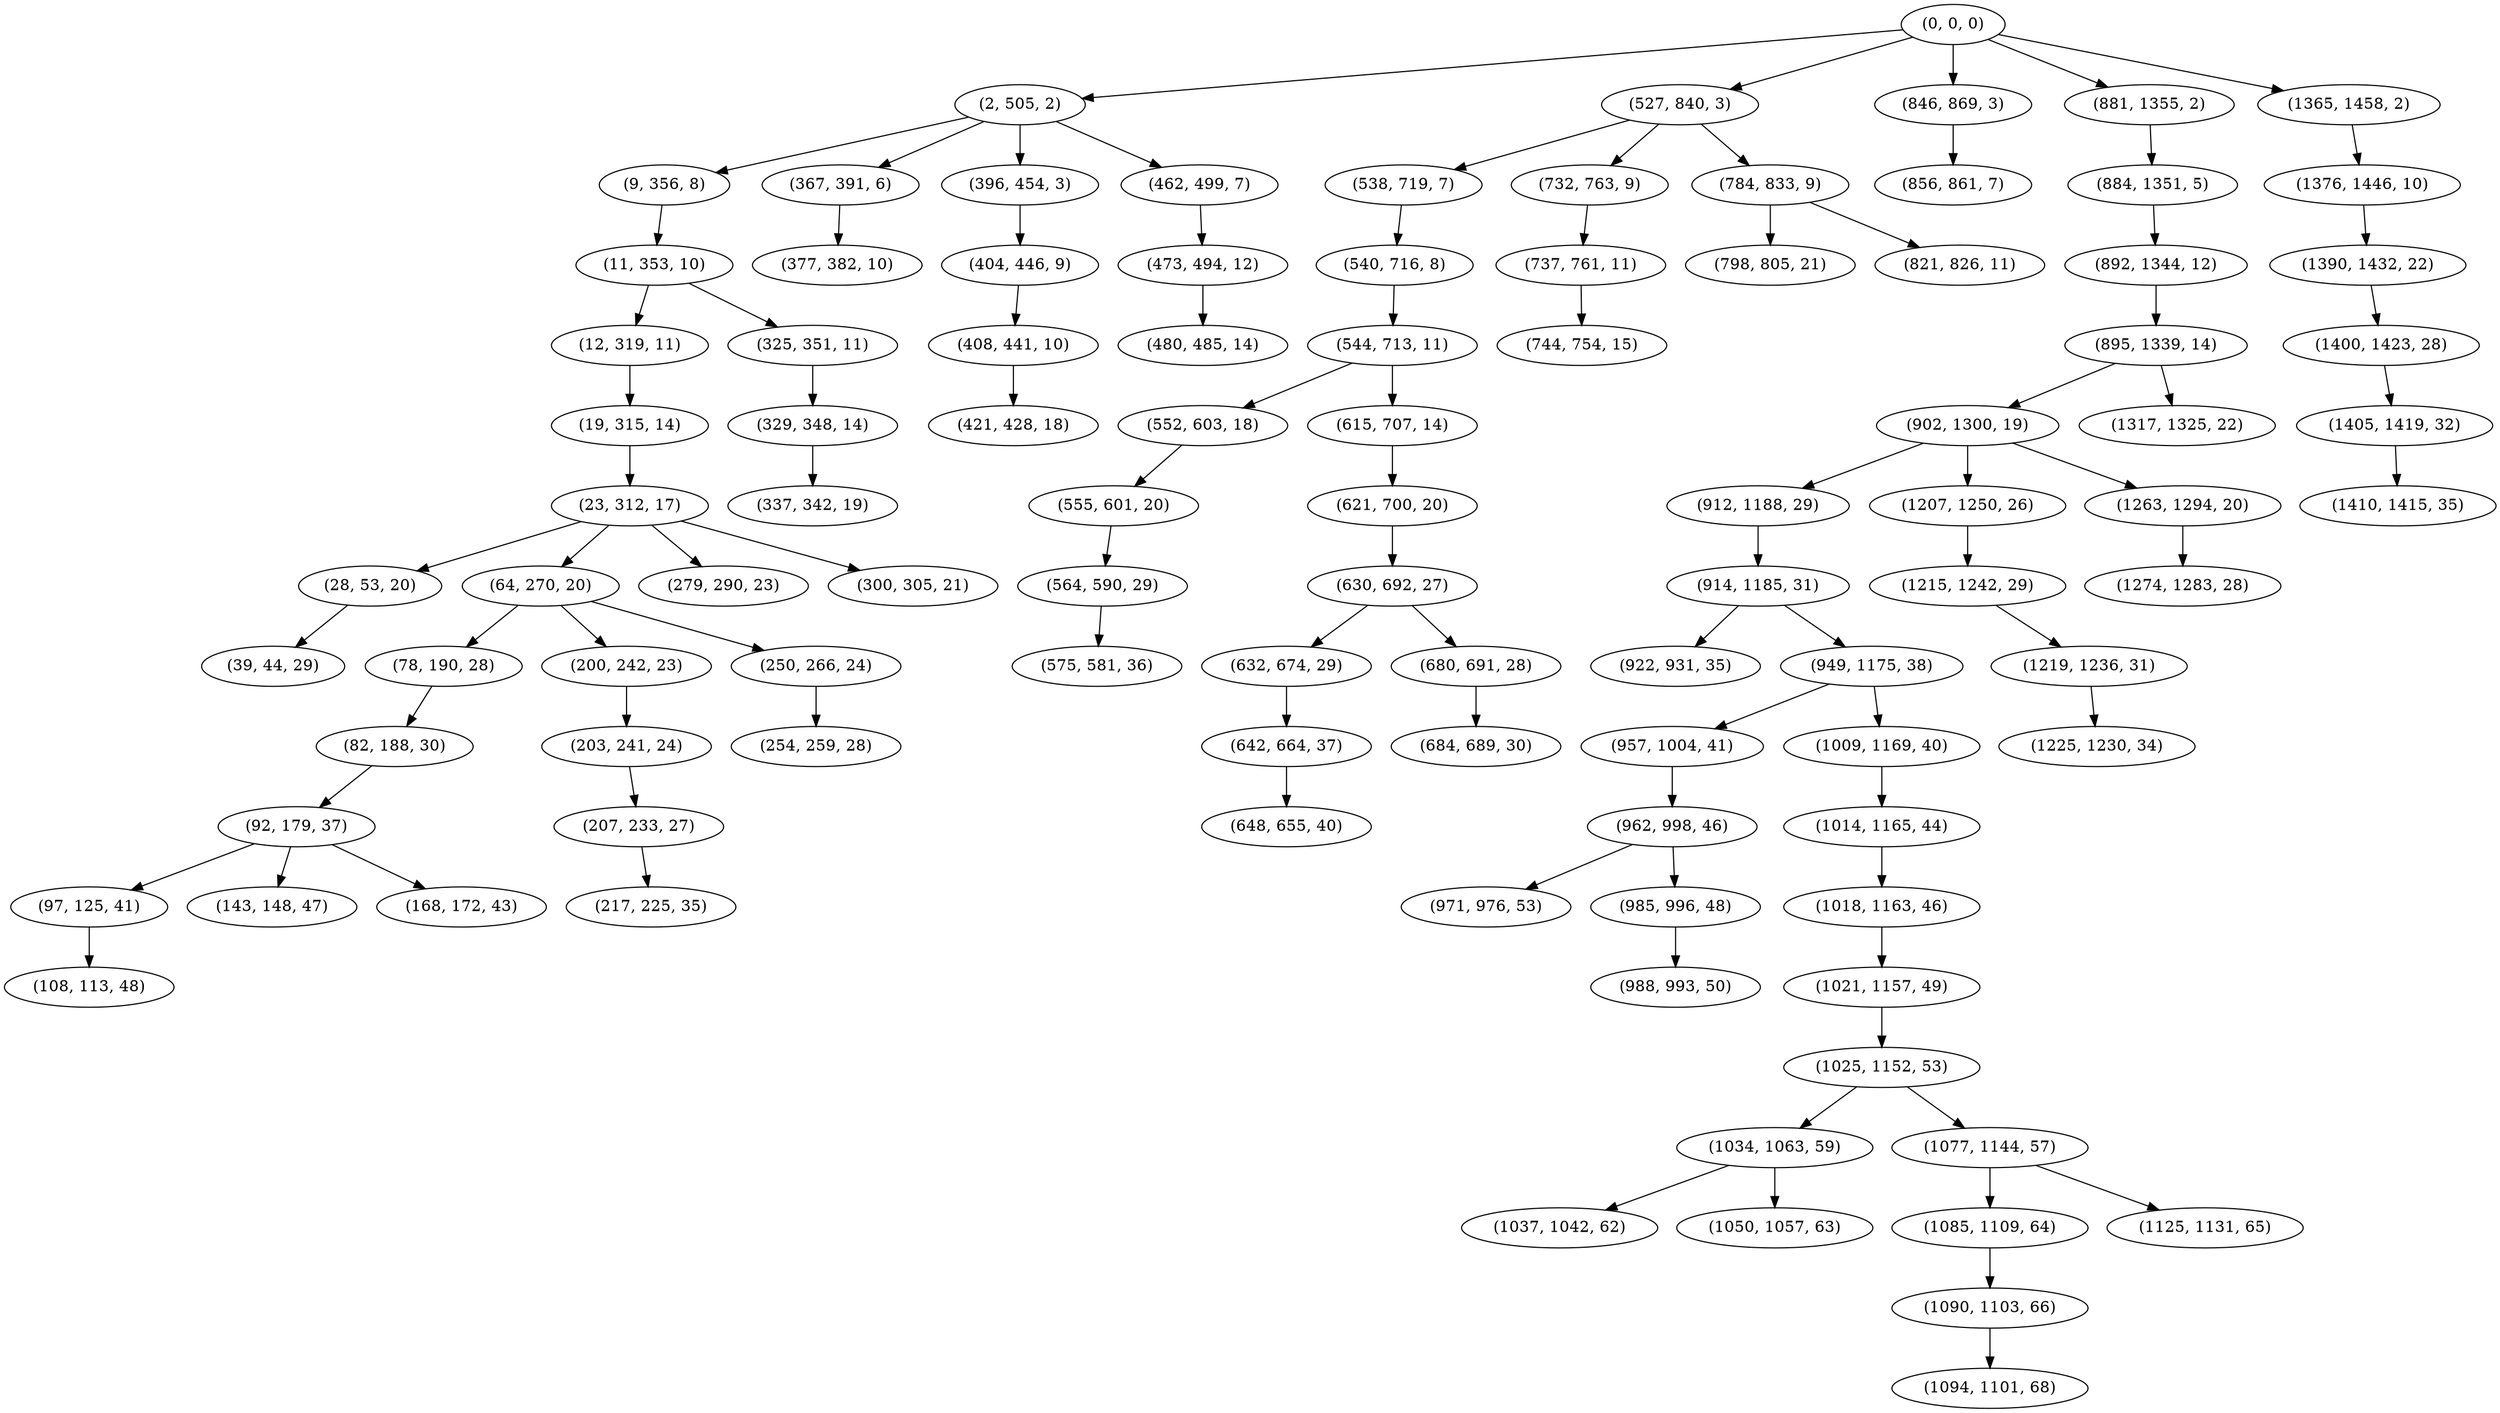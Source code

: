 digraph tree {
    "(0, 0, 0)";
    "(2, 505, 2)";
    "(9, 356, 8)";
    "(11, 353, 10)";
    "(12, 319, 11)";
    "(19, 315, 14)";
    "(23, 312, 17)";
    "(28, 53, 20)";
    "(39, 44, 29)";
    "(64, 270, 20)";
    "(78, 190, 28)";
    "(82, 188, 30)";
    "(92, 179, 37)";
    "(97, 125, 41)";
    "(108, 113, 48)";
    "(143, 148, 47)";
    "(168, 172, 43)";
    "(200, 242, 23)";
    "(203, 241, 24)";
    "(207, 233, 27)";
    "(217, 225, 35)";
    "(250, 266, 24)";
    "(254, 259, 28)";
    "(279, 290, 23)";
    "(300, 305, 21)";
    "(325, 351, 11)";
    "(329, 348, 14)";
    "(337, 342, 19)";
    "(367, 391, 6)";
    "(377, 382, 10)";
    "(396, 454, 3)";
    "(404, 446, 9)";
    "(408, 441, 10)";
    "(421, 428, 18)";
    "(462, 499, 7)";
    "(473, 494, 12)";
    "(480, 485, 14)";
    "(527, 840, 3)";
    "(538, 719, 7)";
    "(540, 716, 8)";
    "(544, 713, 11)";
    "(552, 603, 18)";
    "(555, 601, 20)";
    "(564, 590, 29)";
    "(575, 581, 36)";
    "(615, 707, 14)";
    "(621, 700, 20)";
    "(630, 692, 27)";
    "(632, 674, 29)";
    "(642, 664, 37)";
    "(648, 655, 40)";
    "(680, 691, 28)";
    "(684, 689, 30)";
    "(732, 763, 9)";
    "(737, 761, 11)";
    "(744, 754, 15)";
    "(784, 833, 9)";
    "(798, 805, 21)";
    "(821, 826, 11)";
    "(846, 869, 3)";
    "(856, 861, 7)";
    "(881, 1355, 2)";
    "(884, 1351, 5)";
    "(892, 1344, 12)";
    "(895, 1339, 14)";
    "(902, 1300, 19)";
    "(912, 1188, 29)";
    "(914, 1185, 31)";
    "(922, 931, 35)";
    "(949, 1175, 38)";
    "(957, 1004, 41)";
    "(962, 998, 46)";
    "(971, 976, 53)";
    "(985, 996, 48)";
    "(988, 993, 50)";
    "(1009, 1169, 40)";
    "(1014, 1165, 44)";
    "(1018, 1163, 46)";
    "(1021, 1157, 49)";
    "(1025, 1152, 53)";
    "(1034, 1063, 59)";
    "(1037, 1042, 62)";
    "(1050, 1057, 63)";
    "(1077, 1144, 57)";
    "(1085, 1109, 64)";
    "(1090, 1103, 66)";
    "(1094, 1101, 68)";
    "(1125, 1131, 65)";
    "(1207, 1250, 26)";
    "(1215, 1242, 29)";
    "(1219, 1236, 31)";
    "(1225, 1230, 34)";
    "(1263, 1294, 20)";
    "(1274, 1283, 28)";
    "(1317, 1325, 22)";
    "(1365, 1458, 2)";
    "(1376, 1446, 10)";
    "(1390, 1432, 22)";
    "(1400, 1423, 28)";
    "(1405, 1419, 32)";
    "(1410, 1415, 35)";
    "(0, 0, 0)" -> "(2, 505, 2)";
    "(0, 0, 0)" -> "(527, 840, 3)";
    "(0, 0, 0)" -> "(846, 869, 3)";
    "(0, 0, 0)" -> "(881, 1355, 2)";
    "(0, 0, 0)" -> "(1365, 1458, 2)";
    "(2, 505, 2)" -> "(9, 356, 8)";
    "(2, 505, 2)" -> "(367, 391, 6)";
    "(2, 505, 2)" -> "(396, 454, 3)";
    "(2, 505, 2)" -> "(462, 499, 7)";
    "(9, 356, 8)" -> "(11, 353, 10)";
    "(11, 353, 10)" -> "(12, 319, 11)";
    "(11, 353, 10)" -> "(325, 351, 11)";
    "(12, 319, 11)" -> "(19, 315, 14)";
    "(19, 315, 14)" -> "(23, 312, 17)";
    "(23, 312, 17)" -> "(28, 53, 20)";
    "(23, 312, 17)" -> "(64, 270, 20)";
    "(23, 312, 17)" -> "(279, 290, 23)";
    "(23, 312, 17)" -> "(300, 305, 21)";
    "(28, 53, 20)" -> "(39, 44, 29)";
    "(64, 270, 20)" -> "(78, 190, 28)";
    "(64, 270, 20)" -> "(200, 242, 23)";
    "(64, 270, 20)" -> "(250, 266, 24)";
    "(78, 190, 28)" -> "(82, 188, 30)";
    "(82, 188, 30)" -> "(92, 179, 37)";
    "(92, 179, 37)" -> "(97, 125, 41)";
    "(92, 179, 37)" -> "(143, 148, 47)";
    "(92, 179, 37)" -> "(168, 172, 43)";
    "(97, 125, 41)" -> "(108, 113, 48)";
    "(200, 242, 23)" -> "(203, 241, 24)";
    "(203, 241, 24)" -> "(207, 233, 27)";
    "(207, 233, 27)" -> "(217, 225, 35)";
    "(250, 266, 24)" -> "(254, 259, 28)";
    "(325, 351, 11)" -> "(329, 348, 14)";
    "(329, 348, 14)" -> "(337, 342, 19)";
    "(367, 391, 6)" -> "(377, 382, 10)";
    "(396, 454, 3)" -> "(404, 446, 9)";
    "(404, 446, 9)" -> "(408, 441, 10)";
    "(408, 441, 10)" -> "(421, 428, 18)";
    "(462, 499, 7)" -> "(473, 494, 12)";
    "(473, 494, 12)" -> "(480, 485, 14)";
    "(527, 840, 3)" -> "(538, 719, 7)";
    "(527, 840, 3)" -> "(732, 763, 9)";
    "(527, 840, 3)" -> "(784, 833, 9)";
    "(538, 719, 7)" -> "(540, 716, 8)";
    "(540, 716, 8)" -> "(544, 713, 11)";
    "(544, 713, 11)" -> "(552, 603, 18)";
    "(544, 713, 11)" -> "(615, 707, 14)";
    "(552, 603, 18)" -> "(555, 601, 20)";
    "(555, 601, 20)" -> "(564, 590, 29)";
    "(564, 590, 29)" -> "(575, 581, 36)";
    "(615, 707, 14)" -> "(621, 700, 20)";
    "(621, 700, 20)" -> "(630, 692, 27)";
    "(630, 692, 27)" -> "(632, 674, 29)";
    "(630, 692, 27)" -> "(680, 691, 28)";
    "(632, 674, 29)" -> "(642, 664, 37)";
    "(642, 664, 37)" -> "(648, 655, 40)";
    "(680, 691, 28)" -> "(684, 689, 30)";
    "(732, 763, 9)" -> "(737, 761, 11)";
    "(737, 761, 11)" -> "(744, 754, 15)";
    "(784, 833, 9)" -> "(798, 805, 21)";
    "(784, 833, 9)" -> "(821, 826, 11)";
    "(846, 869, 3)" -> "(856, 861, 7)";
    "(881, 1355, 2)" -> "(884, 1351, 5)";
    "(884, 1351, 5)" -> "(892, 1344, 12)";
    "(892, 1344, 12)" -> "(895, 1339, 14)";
    "(895, 1339, 14)" -> "(902, 1300, 19)";
    "(895, 1339, 14)" -> "(1317, 1325, 22)";
    "(902, 1300, 19)" -> "(912, 1188, 29)";
    "(902, 1300, 19)" -> "(1207, 1250, 26)";
    "(902, 1300, 19)" -> "(1263, 1294, 20)";
    "(912, 1188, 29)" -> "(914, 1185, 31)";
    "(914, 1185, 31)" -> "(922, 931, 35)";
    "(914, 1185, 31)" -> "(949, 1175, 38)";
    "(949, 1175, 38)" -> "(957, 1004, 41)";
    "(949, 1175, 38)" -> "(1009, 1169, 40)";
    "(957, 1004, 41)" -> "(962, 998, 46)";
    "(962, 998, 46)" -> "(971, 976, 53)";
    "(962, 998, 46)" -> "(985, 996, 48)";
    "(985, 996, 48)" -> "(988, 993, 50)";
    "(1009, 1169, 40)" -> "(1014, 1165, 44)";
    "(1014, 1165, 44)" -> "(1018, 1163, 46)";
    "(1018, 1163, 46)" -> "(1021, 1157, 49)";
    "(1021, 1157, 49)" -> "(1025, 1152, 53)";
    "(1025, 1152, 53)" -> "(1034, 1063, 59)";
    "(1025, 1152, 53)" -> "(1077, 1144, 57)";
    "(1034, 1063, 59)" -> "(1037, 1042, 62)";
    "(1034, 1063, 59)" -> "(1050, 1057, 63)";
    "(1077, 1144, 57)" -> "(1085, 1109, 64)";
    "(1077, 1144, 57)" -> "(1125, 1131, 65)";
    "(1085, 1109, 64)" -> "(1090, 1103, 66)";
    "(1090, 1103, 66)" -> "(1094, 1101, 68)";
    "(1207, 1250, 26)" -> "(1215, 1242, 29)";
    "(1215, 1242, 29)" -> "(1219, 1236, 31)";
    "(1219, 1236, 31)" -> "(1225, 1230, 34)";
    "(1263, 1294, 20)" -> "(1274, 1283, 28)";
    "(1365, 1458, 2)" -> "(1376, 1446, 10)";
    "(1376, 1446, 10)" -> "(1390, 1432, 22)";
    "(1390, 1432, 22)" -> "(1400, 1423, 28)";
    "(1400, 1423, 28)" -> "(1405, 1419, 32)";
    "(1405, 1419, 32)" -> "(1410, 1415, 35)";
}
